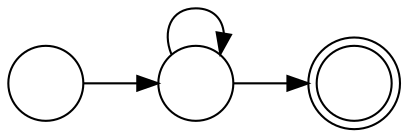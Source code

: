 // This graph generated with hfst-fst2txt
digraph "text(<stdin>)" {
charset = UTF8;
rankdir = LR;
label = "";
node [shape=circle]
"INITIAL" [label=""]
"" [label=""]
"FINAL" [label="", shape=doublecircle]
"INITIAL" -> "" [label=""];
"" -> "" [label=""]
"" -> "FINAL" [label=""];
}
